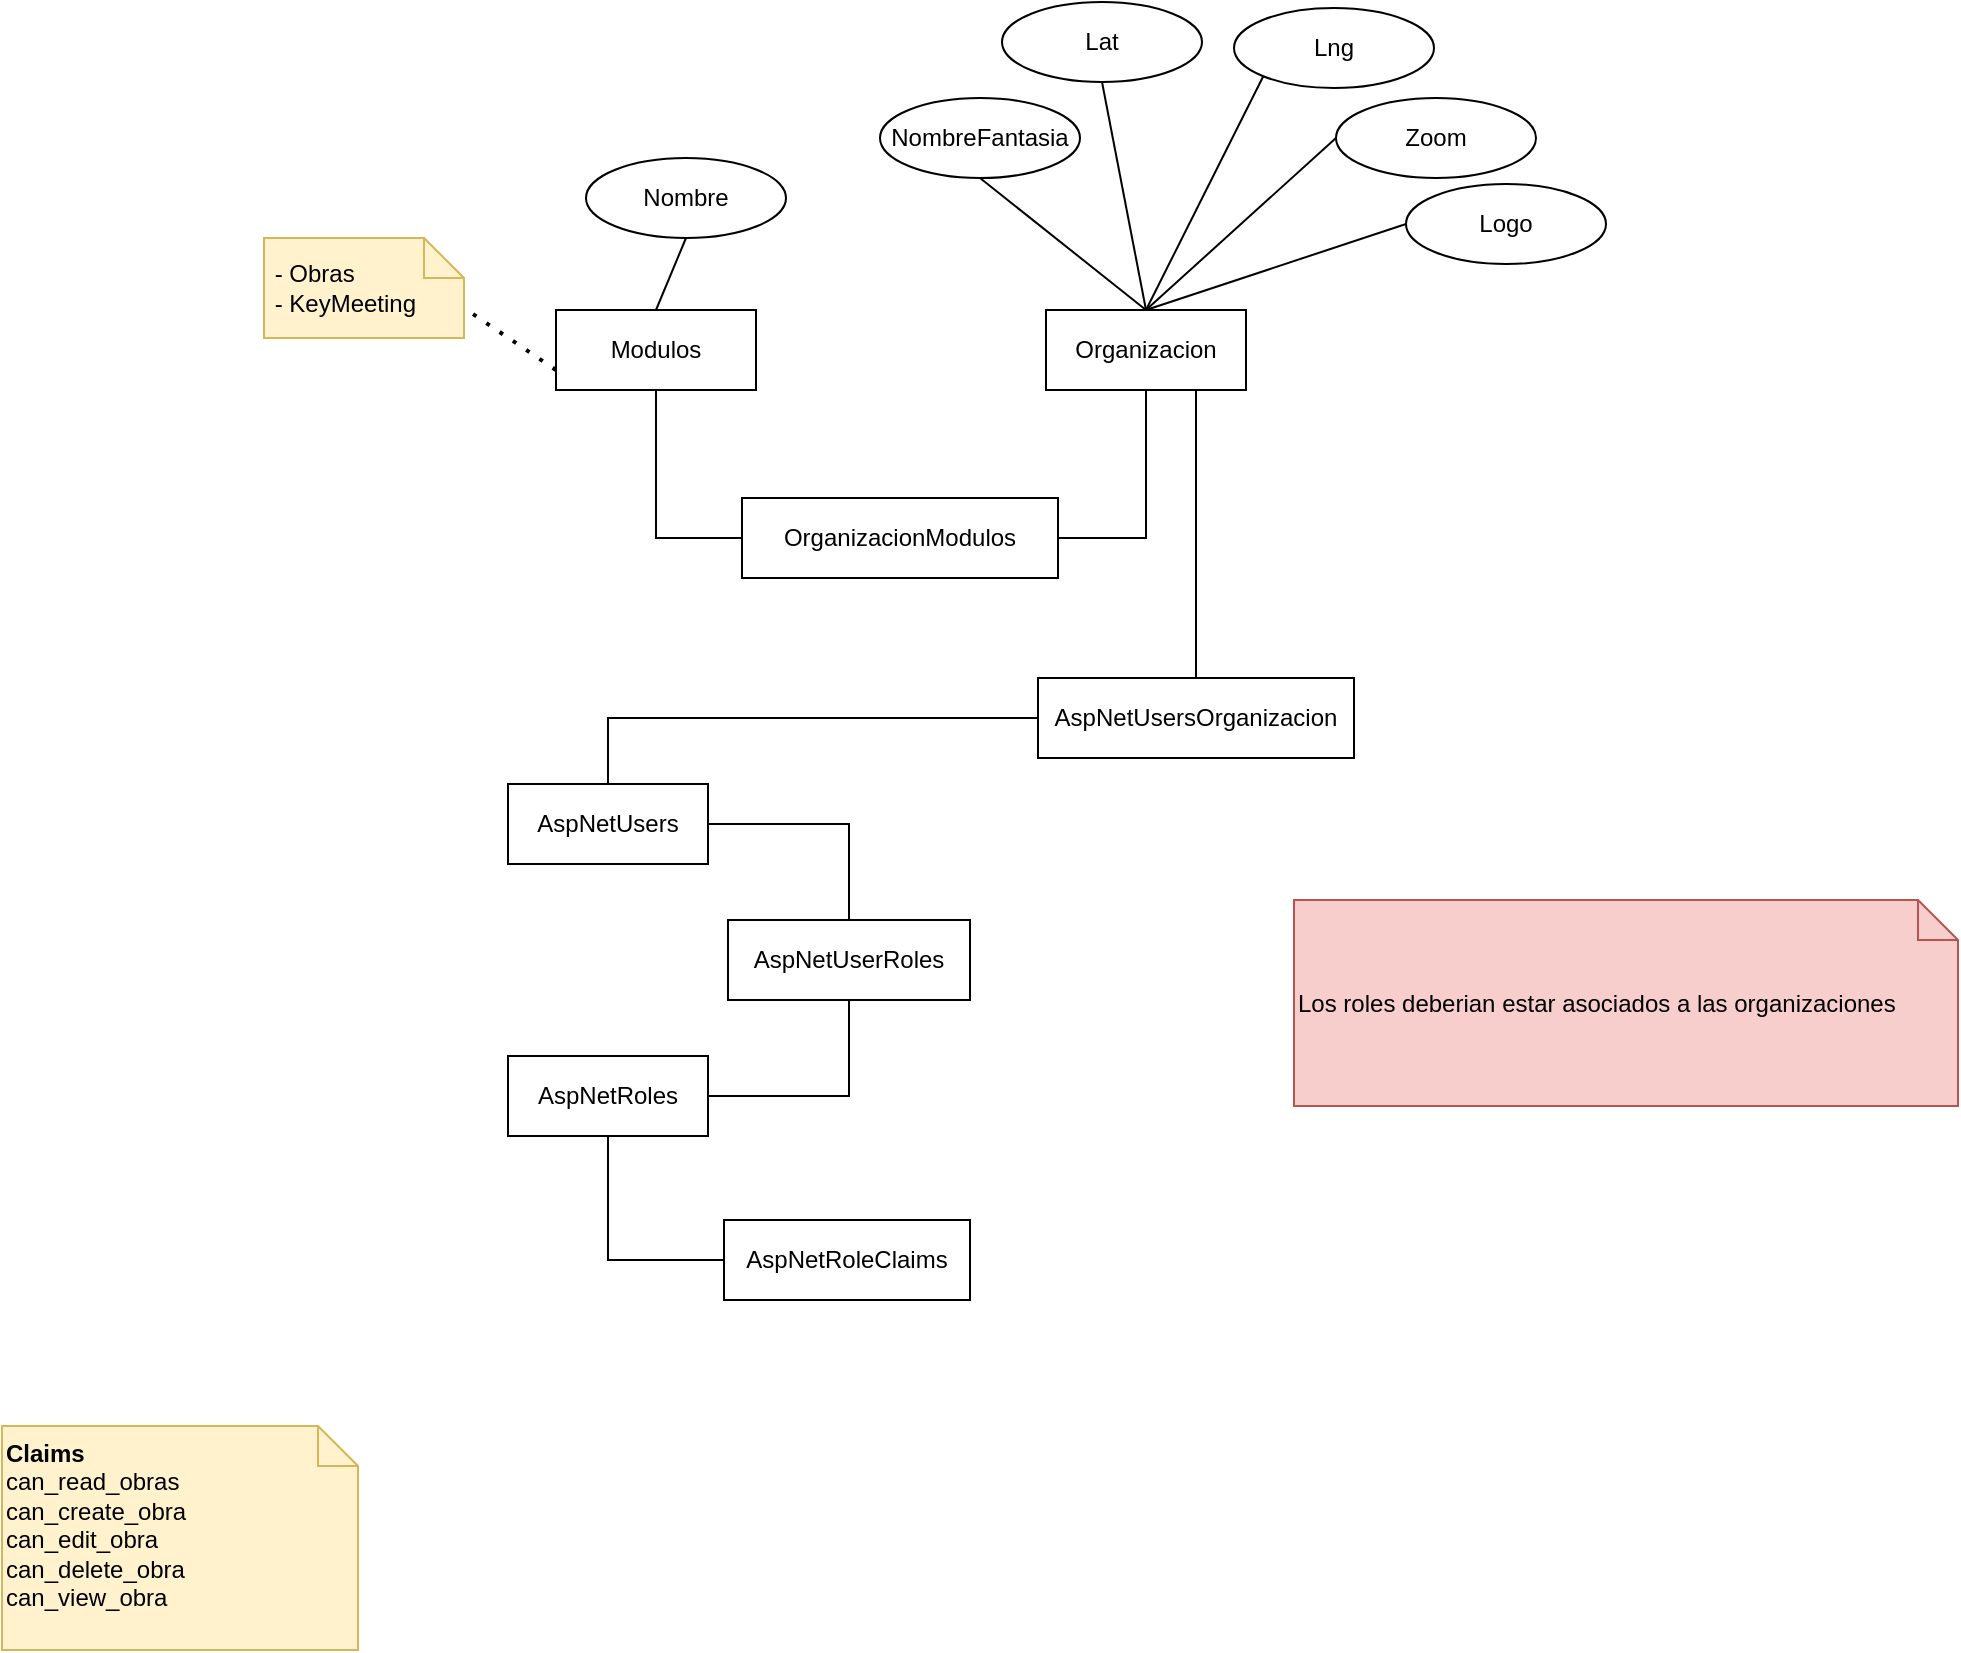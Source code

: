 <mxfile version="21.7.5" type="github">
  <diagram name="Página-1" id="sLxuqajCXeq4VcmaUZGw">
    <mxGraphModel dx="1834" dy="1150" grid="0" gridSize="10" guides="1" tooltips="1" connect="1" arrows="1" fold="1" page="0" pageScale="1" pageWidth="827" pageHeight="1169" math="0" shadow="0">
      <root>
        <mxCell id="0" />
        <mxCell id="1" parent="0" />
        <mxCell id="7lHJPegdZruPI4kEcz9y-1" value="Modulos" style="whiteSpace=wrap;html=1;align=center;" parent="1" vertex="1">
          <mxGeometry x="67" y="142" width="100" height="40" as="geometry" />
        </mxCell>
        <mxCell id="7lHJPegdZruPI4kEcz9y-2" value="Organizacion" style="whiteSpace=wrap;html=1;align=center;" parent="1" vertex="1">
          <mxGeometry x="312" y="142" width="100" height="40" as="geometry" />
        </mxCell>
        <mxCell id="7lHJPegdZruPI4kEcz9y-3" value="NombreFantasia" style="ellipse;whiteSpace=wrap;html=1;align=center;" parent="1" vertex="1">
          <mxGeometry x="229" y="36" width="100" height="40" as="geometry" />
        </mxCell>
        <mxCell id="7lHJPegdZruPI4kEcz9y-4" value="Lng" style="ellipse;whiteSpace=wrap;html=1;align=center;" parent="1" vertex="1">
          <mxGeometry x="406" y="-9" width="100" height="40" as="geometry" />
        </mxCell>
        <mxCell id="7lHJPegdZruPI4kEcz9y-5" value="Lat" style="ellipse;whiteSpace=wrap;html=1;align=center;" parent="1" vertex="1">
          <mxGeometry x="290" y="-12" width="100" height="40" as="geometry" />
        </mxCell>
        <mxCell id="7lHJPegdZruPI4kEcz9y-6" value="Zoom" style="ellipse;whiteSpace=wrap;html=1;align=center;" parent="1" vertex="1">
          <mxGeometry x="457" y="36" width="100" height="40" as="geometry" />
        </mxCell>
        <mxCell id="7lHJPegdZruPI4kEcz9y-7" value="Logo" style="ellipse;whiteSpace=wrap;html=1;align=center;" parent="1" vertex="1">
          <mxGeometry x="492" y="79" width="100" height="40" as="geometry" />
        </mxCell>
        <mxCell id="7lHJPegdZruPI4kEcz9y-8" value="" style="endArrow=none;html=1;rounded=0;exitX=0.5;exitY=0;exitDx=0;exitDy=0;entryX=0.5;entryY=1;entryDx=0;entryDy=0;" parent="1" source="7lHJPegdZruPI4kEcz9y-2" target="7lHJPegdZruPI4kEcz9y-3" edge="1">
          <mxGeometry relative="1" as="geometry">
            <mxPoint x="212" y="230" as="sourcePoint" />
            <mxPoint x="372" y="230" as="targetPoint" />
          </mxGeometry>
        </mxCell>
        <mxCell id="7lHJPegdZruPI4kEcz9y-9" value="" style="endArrow=none;html=1;rounded=0;exitX=0.5;exitY=0;exitDx=0;exitDy=0;entryX=0.5;entryY=1;entryDx=0;entryDy=0;" parent="1" source="7lHJPegdZruPI4kEcz9y-2" target="7lHJPegdZruPI4kEcz9y-5" edge="1">
          <mxGeometry relative="1" as="geometry">
            <mxPoint x="372" y="152" as="sourcePoint" />
            <mxPoint x="393" y="77" as="targetPoint" />
          </mxGeometry>
        </mxCell>
        <mxCell id="7lHJPegdZruPI4kEcz9y-10" value="" style="endArrow=none;html=1;rounded=0;exitX=0.5;exitY=0;exitDx=0;exitDy=0;entryX=0;entryY=1;entryDx=0;entryDy=0;" parent="1" source="7lHJPegdZruPI4kEcz9y-2" target="7lHJPegdZruPI4kEcz9y-4" edge="1">
          <mxGeometry relative="1" as="geometry">
            <mxPoint x="372" y="152" as="sourcePoint" />
            <mxPoint x="464" y="54" as="targetPoint" />
          </mxGeometry>
        </mxCell>
        <mxCell id="7lHJPegdZruPI4kEcz9y-11" value="" style="endArrow=none;html=1;rounded=0;exitX=0.5;exitY=0;exitDx=0;exitDy=0;entryX=0;entryY=0.5;entryDx=0;entryDy=0;" parent="1" source="7lHJPegdZruPI4kEcz9y-2" target="7lHJPegdZruPI4kEcz9y-6" edge="1">
          <mxGeometry relative="1" as="geometry">
            <mxPoint x="372" y="152" as="sourcePoint" />
            <mxPoint x="495" y="82" as="targetPoint" />
          </mxGeometry>
        </mxCell>
        <mxCell id="7lHJPegdZruPI4kEcz9y-12" value="" style="endArrow=none;html=1;rounded=0;exitX=0.5;exitY=0;exitDx=0;exitDy=0;entryX=0;entryY=0.5;entryDx=0;entryDy=0;" parent="1" source="7lHJPegdZruPI4kEcz9y-2" target="7lHJPegdZruPI4kEcz9y-7" edge="1">
          <mxGeometry relative="1" as="geometry">
            <mxPoint x="372" y="152" as="sourcePoint" />
            <mxPoint x="529" y="127" as="targetPoint" />
          </mxGeometry>
        </mxCell>
        <mxCell id="7lHJPegdZruPI4kEcz9y-13" value="Nombre" style="ellipse;whiteSpace=wrap;html=1;align=center;" parent="1" vertex="1">
          <mxGeometry x="82" y="66" width="100" height="40" as="geometry" />
        </mxCell>
        <mxCell id="7lHJPegdZruPI4kEcz9y-14" value="" style="endArrow=none;html=1;rounded=0;exitX=0.5;exitY=0;exitDx=0;exitDy=0;entryX=0.5;entryY=1;entryDx=0;entryDy=0;" parent="1" source="7lHJPegdZruPI4kEcz9y-1" target="7lHJPegdZruPI4kEcz9y-13" edge="1">
          <mxGeometry relative="1" as="geometry">
            <mxPoint x="372" y="152" as="sourcePoint" />
            <mxPoint x="289" y="86" as="targetPoint" />
          </mxGeometry>
        </mxCell>
        <mxCell id="7lHJPegdZruPI4kEcz9y-15" value="AspNetUsers" style="whiteSpace=wrap;html=1;align=center;" parent="1" vertex="1">
          <mxGeometry x="43" y="379" width="100" height="40" as="geometry" />
        </mxCell>
        <mxCell id="7lHJPegdZruPI4kEcz9y-16" value="OrganizacionModulos" style="whiteSpace=wrap;html=1;align=center;" parent="1" vertex="1">
          <mxGeometry x="160" y="236" width="158" height="40" as="geometry" />
        </mxCell>
        <mxCell id="7lHJPegdZruPI4kEcz9y-17" value="" style="endArrow=none;html=1;rounded=0;exitX=0.5;exitY=1;exitDx=0;exitDy=0;entryX=0;entryY=0.5;entryDx=0;entryDy=0;edgeStyle=orthogonalEdgeStyle;" parent="1" source="7lHJPegdZruPI4kEcz9y-1" target="7lHJPegdZruPI4kEcz9y-16" edge="1">
          <mxGeometry relative="1" as="geometry">
            <mxPoint x="127" y="152" as="sourcePoint" />
            <mxPoint x="142" y="116" as="targetPoint" />
          </mxGeometry>
        </mxCell>
        <mxCell id="7lHJPegdZruPI4kEcz9y-18" value="" style="endArrow=none;html=1;rounded=0;exitX=0.5;exitY=1;exitDx=0;exitDy=0;entryX=1;entryY=0.5;entryDx=0;entryDy=0;edgeStyle=orthogonalEdgeStyle;" parent="1" source="7lHJPegdZruPI4kEcz9y-2" target="7lHJPegdZruPI4kEcz9y-16" edge="1">
          <mxGeometry relative="1" as="geometry">
            <mxPoint x="127" y="192" as="sourcePoint" />
            <mxPoint x="170" y="266" as="targetPoint" />
          </mxGeometry>
        </mxCell>
        <mxCell id="7lHJPegdZruPI4kEcz9y-19" value="AspNetRoles" style="whiteSpace=wrap;html=1;align=center;" parent="1" vertex="1">
          <mxGeometry x="43" y="515" width="100" height="40" as="geometry" />
        </mxCell>
        <mxCell id="7lHJPegdZruPI4kEcz9y-20" value="AspNetUserRoles" style="whiteSpace=wrap;html=1;align=center;" parent="1" vertex="1">
          <mxGeometry x="153" y="447" width="121" height="40" as="geometry" />
        </mxCell>
        <mxCell id="7lHJPegdZruPI4kEcz9y-21" value="AspNetRoleClaims" style="whiteSpace=wrap;html=1;align=center;" parent="1" vertex="1">
          <mxGeometry x="151" y="597" width="123" height="40" as="geometry" />
        </mxCell>
        <mxCell id="7lHJPegdZruPI4kEcz9y-22" value="" style="endArrow=none;html=1;rounded=0;exitX=0.5;exitY=0;exitDx=0;exitDy=0;entryX=1;entryY=0.5;entryDx=0;entryDy=0;edgeStyle=orthogonalEdgeStyle;" parent="1" source="7lHJPegdZruPI4kEcz9y-20" target="7lHJPegdZruPI4kEcz9y-15" edge="1">
          <mxGeometry relative="1" as="geometry">
            <mxPoint x="212" y="498" as="sourcePoint" />
            <mxPoint x="372" y="498" as="targetPoint" />
          </mxGeometry>
        </mxCell>
        <mxCell id="7lHJPegdZruPI4kEcz9y-23" value="" style="endArrow=none;html=1;rounded=0;exitX=1;exitY=0.5;exitDx=0;exitDy=0;entryX=0.5;entryY=1;entryDx=0;entryDy=0;edgeStyle=orthogonalEdgeStyle;" parent="1" source="7lHJPegdZruPI4kEcz9y-19" target="7lHJPegdZruPI4kEcz9y-20" edge="1">
          <mxGeometry relative="1" as="geometry">
            <mxPoint x="212" y="498" as="sourcePoint" />
            <mxPoint x="372" y="498" as="targetPoint" />
          </mxGeometry>
        </mxCell>
        <mxCell id="7lHJPegdZruPI4kEcz9y-24" value="" style="endArrow=none;html=1;rounded=0;exitX=0.5;exitY=1;exitDx=0;exitDy=0;entryX=0;entryY=0.5;entryDx=0;entryDy=0;edgeStyle=orthogonalEdgeStyle;" parent="1" source="7lHJPegdZruPI4kEcz9y-19" target="7lHJPegdZruPI4kEcz9y-21" edge="1">
          <mxGeometry relative="1" as="geometry">
            <mxPoint x="212" y="498" as="sourcePoint" />
            <mxPoint x="372" y="498" as="targetPoint" />
          </mxGeometry>
        </mxCell>
        <mxCell id="K9NDLCsNyoqZcC6Khb1a-1" value="AspNetUsersOrganizacion" style="whiteSpace=wrap;html=1;align=center;" vertex="1" parent="1">
          <mxGeometry x="308" y="326" width="158" height="40" as="geometry" />
        </mxCell>
        <mxCell id="K9NDLCsNyoqZcC6Khb1a-2" value="" style="endArrow=none;html=1;rounded=0;exitX=0;exitY=0.5;exitDx=0;exitDy=0;entryX=0.5;entryY=0;entryDx=0;entryDy=0;edgeStyle=orthogonalEdgeStyle;" edge="1" parent="1" source="K9NDLCsNyoqZcC6Khb1a-1" target="7lHJPegdZruPI4kEcz9y-15">
          <mxGeometry relative="1" as="geometry">
            <mxPoint x="224" y="457" as="sourcePoint" />
            <mxPoint x="153" y="409" as="targetPoint" />
          </mxGeometry>
        </mxCell>
        <mxCell id="K9NDLCsNyoqZcC6Khb1a-3" value="" style="endArrow=none;html=1;rounded=0;entryX=0.5;entryY=0;entryDx=0;entryDy=0;edgeStyle=orthogonalEdgeStyle;exitX=0.75;exitY=1;exitDx=0;exitDy=0;" edge="1" parent="1" source="7lHJPegdZruPI4kEcz9y-2" target="K9NDLCsNyoqZcC6Khb1a-1">
          <mxGeometry relative="1" as="geometry">
            <mxPoint x="408" y="233" as="sourcePoint" />
            <mxPoint x="103" y="389" as="targetPoint" />
          </mxGeometry>
        </mxCell>
        <mxCell id="K9NDLCsNyoqZcC6Khb1a-4" value="&amp;nbsp;- Obras&lt;br&gt;&amp;nbsp;- KeyMeeting" style="shape=note;size=20;whiteSpace=wrap;html=1;align=left;fillColor=#fff2cc;strokeColor=#d6b656;" vertex="1" parent="1">
          <mxGeometry x="-79" y="106" width="100" height="50" as="geometry" />
        </mxCell>
        <mxCell id="K9NDLCsNyoqZcC6Khb1a-6" value="" style="endArrow=none;dashed=1;html=1;dashPattern=1 3;strokeWidth=2;rounded=0;exitX=0;exitY=0.75;exitDx=0;exitDy=0;entryX=0;entryY=0;entryDx=100;entryDy=35;entryPerimeter=0;" edge="1" parent="1" source="7lHJPegdZruPI4kEcz9y-1" target="K9NDLCsNyoqZcC6Khb1a-4">
          <mxGeometry width="50" height="50" relative="1" as="geometry">
            <mxPoint x="292" y="368" as="sourcePoint" />
            <mxPoint x="21" y="152" as="targetPoint" />
          </mxGeometry>
        </mxCell>
        <mxCell id="K9NDLCsNyoqZcC6Khb1a-7" value="&lt;b&gt;Claims&lt;/b&gt;&lt;br&gt;can_read_obras&lt;br&gt;can_create_obra&lt;br&gt;can_edit_obra&lt;br&gt;can_delete_obra&lt;br&gt;can_view_obra" style="shape=note;size=20;whiteSpace=wrap;html=1;align=left;fillColor=#fff2cc;strokeColor=#d6b656;verticalAlign=top;" vertex="1" parent="1">
          <mxGeometry x="-210" y="700" width="178" height="112" as="geometry" />
        </mxCell>
        <mxCell id="K9NDLCsNyoqZcC6Khb1a-8" value="Los roles deberian estar asociados a las organizaciones" style="shape=note;size=20;whiteSpace=wrap;html=1;align=left;fillColor=#f8cecc;strokeColor=#b85450;" vertex="1" parent="1">
          <mxGeometry x="436" y="437" width="332" height="103" as="geometry" />
        </mxCell>
      </root>
    </mxGraphModel>
  </diagram>
</mxfile>
